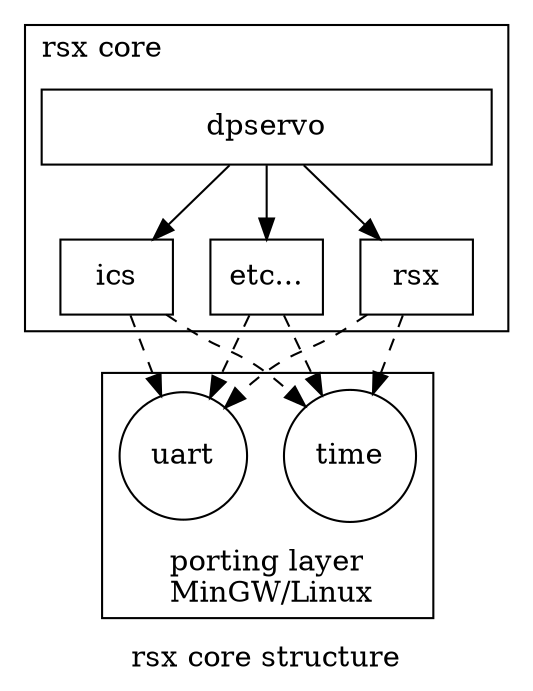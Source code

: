 
digraph rsx {
    graph [
      label = "rsx core structure"
    ]

    subgraph cluster_2 {
      label = "rsx core";
      labeljust = "l"
 
      dps [label = "dpservo", shape = box, width = 3.0];
      rsx [label = "rsx", shape = box];
      ics [label = "ics", shape = box];
      others [label = "etc...", shape = box];

      dps -> rsx
      dps -> ics
      dps -> others
      //rsx -> time
      //rsx -> uart
    };

    subgraph cluster_3 {
      label = "porting layer\n MinGW/Linux"
      labelloc = "b"
          
      time [shape = circle]
      uart [shape = circle]
      //time -> uart
    };

    rsx -> time [style=dashed]
    rsx -> uart [style=dashed]
    ics -> time [style=dashed]
    ics -> uart [style=dashed]
    others -> time [style=dashed]
    others -> uart [style=dashed]
    
    //a -- b -- c [color=blue];
    //b -- d [style=dotted];
}

